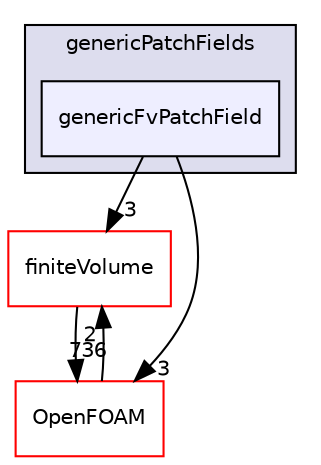 digraph "src/genericPatchFields/genericFvPatchField" {
  bgcolor=transparent;
  compound=true
  node [ fontsize="10", fontname="Helvetica"];
  edge [ labelfontsize="10", labelfontname="Helvetica"];
  subgraph clusterdir_3154ba193e3ac963c88d6c888f25ed6f {
    graph [ bgcolor="#ddddee", pencolor="black", label="genericPatchFields" fontname="Helvetica", fontsize="10", URL="dir_3154ba193e3ac963c88d6c888f25ed6f.html"]
  dir_77f44b78405f45e9f3a7f293e1238c7a [shape=box, label="genericFvPatchField", style="filled", fillcolor="#eeeeff", pencolor="black", URL="dir_77f44b78405f45e9f3a7f293e1238c7a.html"];
  }
  dir_9bd15774b555cf7259a6fa18f99fe99b [shape=box label="finiteVolume" color="red" URL="dir_9bd15774b555cf7259a6fa18f99fe99b.html"];
  dir_c5473ff19b20e6ec4dfe5c310b3778a8 [shape=box label="OpenFOAM" color="red" URL="dir_c5473ff19b20e6ec4dfe5c310b3778a8.html"];
  dir_9bd15774b555cf7259a6fa18f99fe99b->dir_c5473ff19b20e6ec4dfe5c310b3778a8 [headlabel="736", labeldistance=1.5 headhref="dir_000894_001888.html"];
  dir_77f44b78405f45e9f3a7f293e1238c7a->dir_9bd15774b555cf7259a6fa18f99fe99b [headlabel="3", labeldistance=1.5 headhref="dir_001353_000894.html"];
  dir_77f44b78405f45e9f3a7f293e1238c7a->dir_c5473ff19b20e6ec4dfe5c310b3778a8 [headlabel="3", labeldistance=1.5 headhref="dir_001353_001888.html"];
  dir_c5473ff19b20e6ec4dfe5c310b3778a8->dir_9bd15774b555cf7259a6fa18f99fe99b [headlabel="2", labeldistance=1.5 headhref="dir_001888_000894.html"];
}
